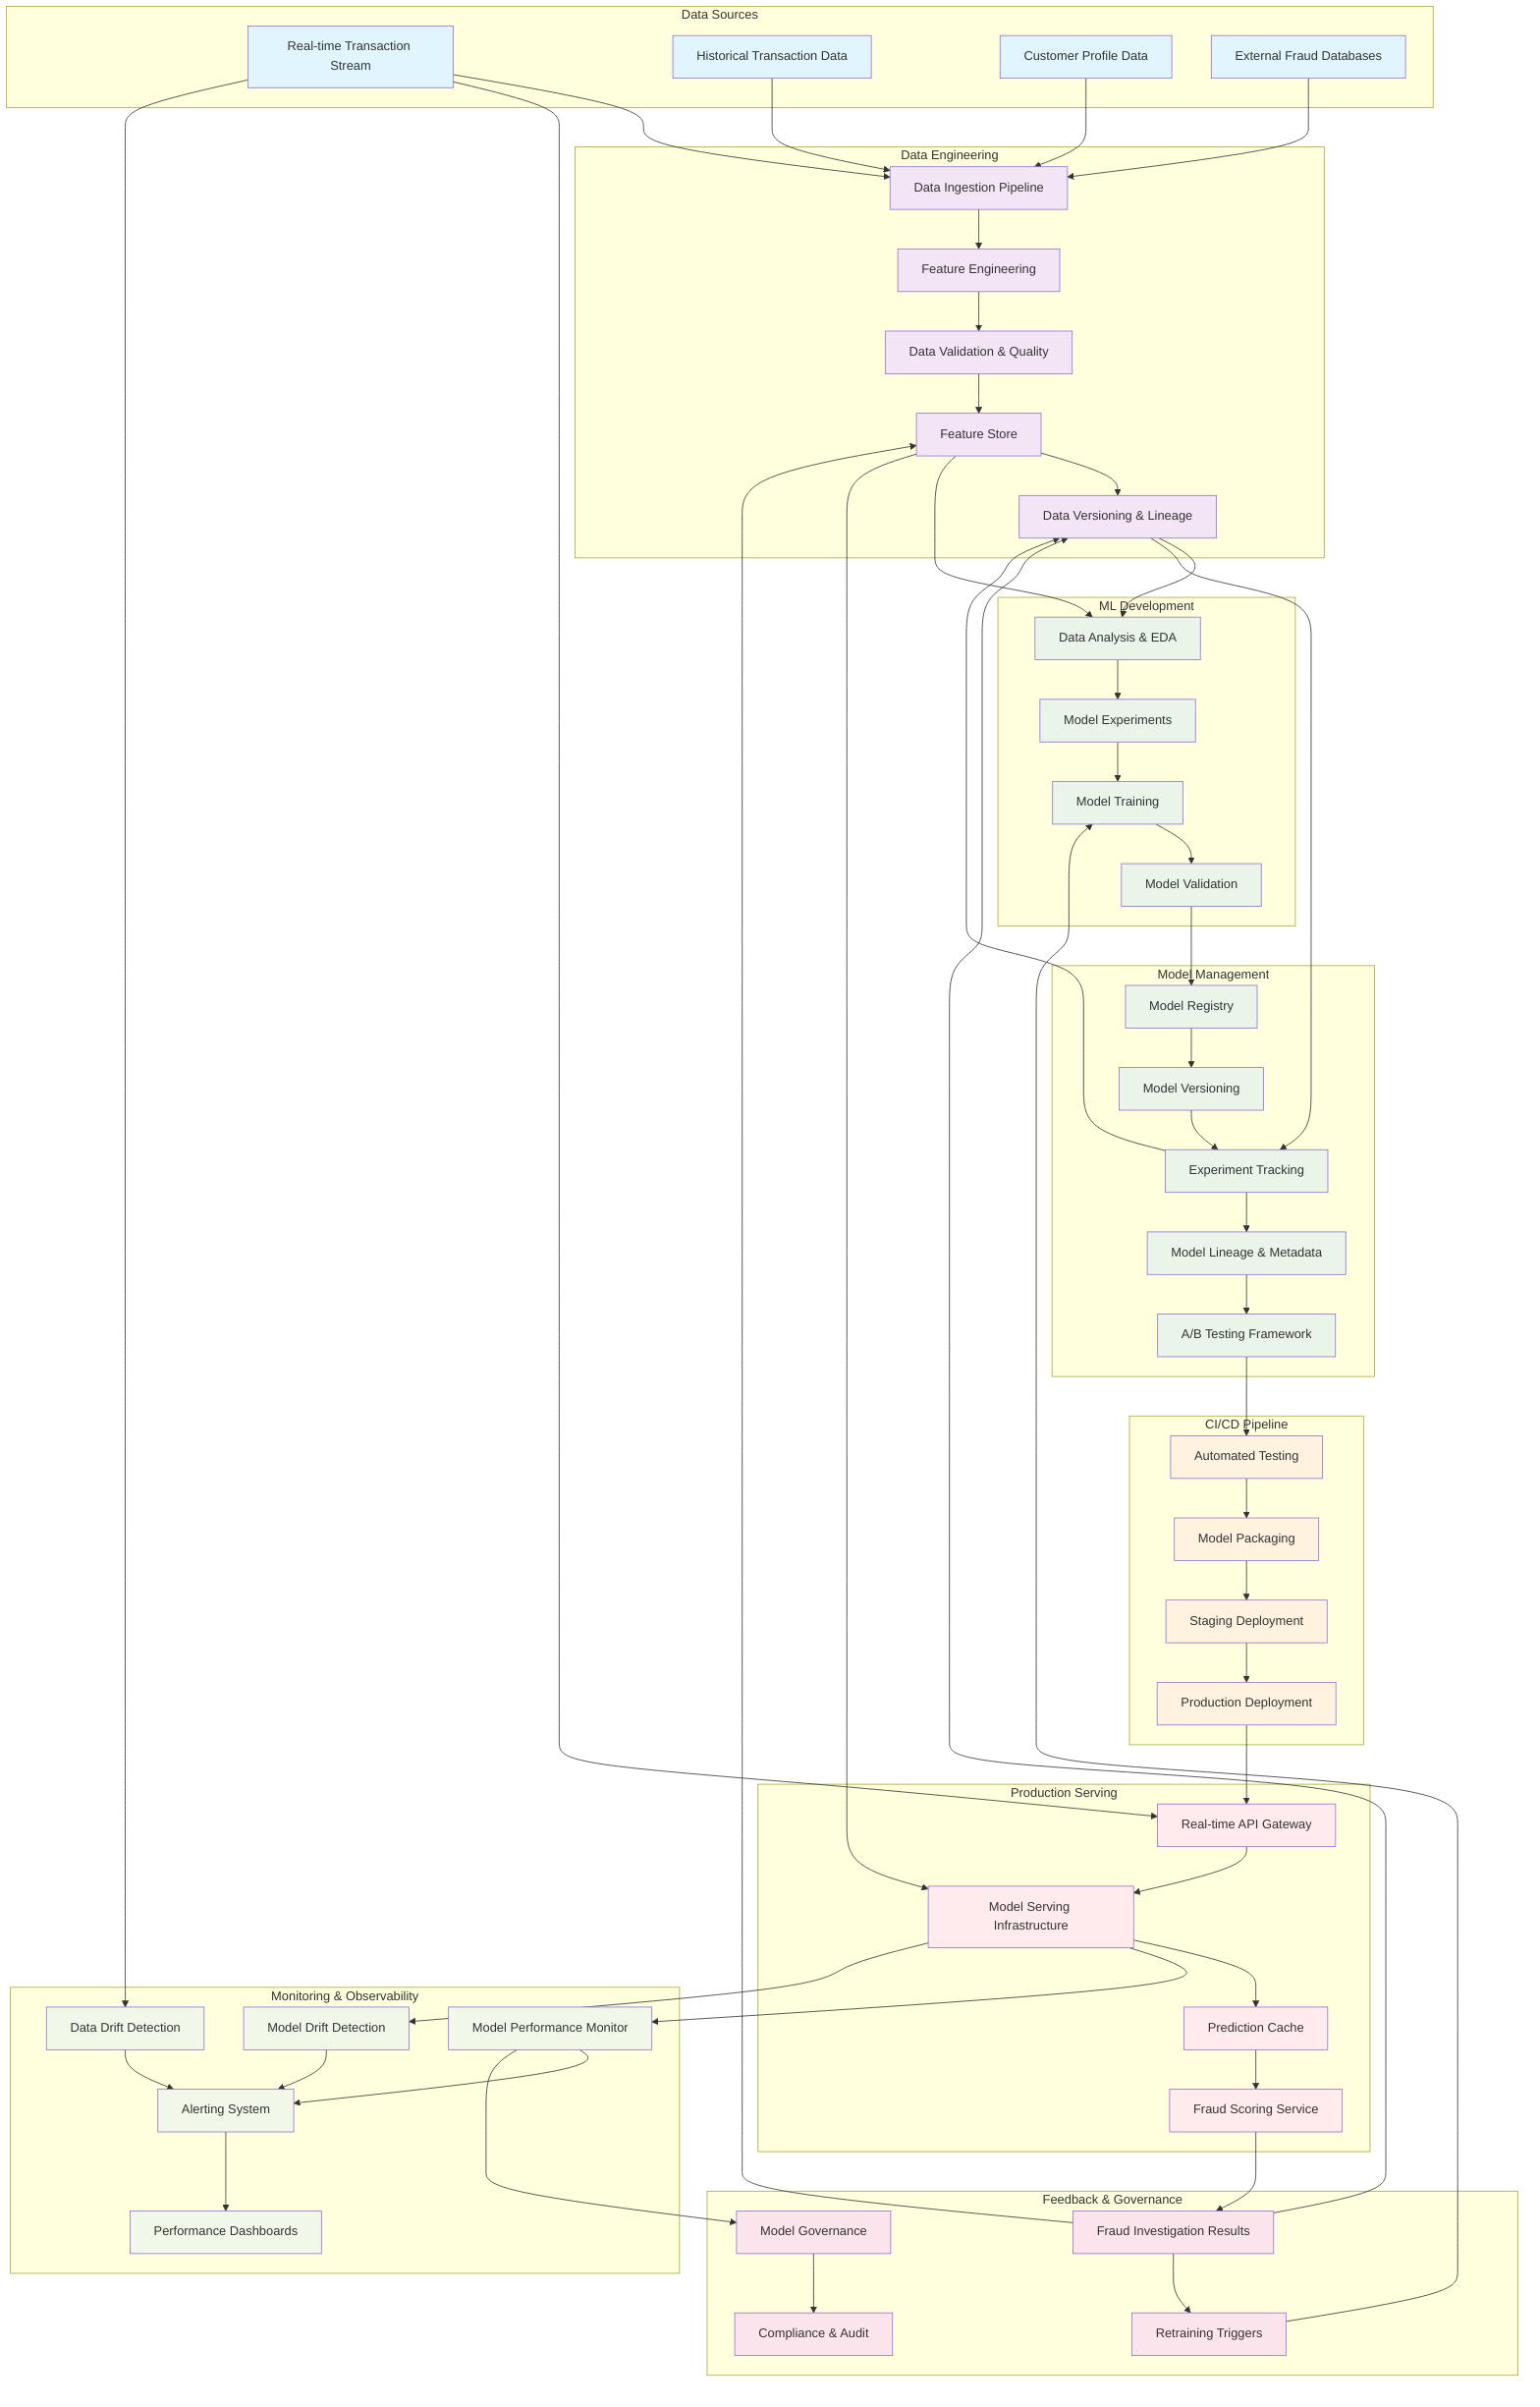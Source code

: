 graph TB
    %% Data Sources
    subgraph "Data Sources"
        A[Real-time Transaction Stream]
        B[Historical Transaction Data]
        C[Customer Profile Data]
        D[External Fraud Databases]
    end

    %% Data Engineering Layer
    subgraph "Data Engineering"
        E[Data Ingestion Pipeline]
        F[Feature Engineering]
        G[Data Validation & Quality]
        H[Feature Store]
        HH[Data Versioning & Lineage]
    end

    %% ML Development
    subgraph "ML Development"
        I[Data Analysis & EDA]
        J[Model Experiments]
        K[Model Training]
        L[Model Validation]
    end

    %% Model Registry & Versioning
    subgraph "Model Management"
        M[Model Registry]
        N[Model Versioning]
        NN[Experiment Tracking]
        O[A/B Testing Framework]
        OO[Model Lineage & Metadata]
    end

    %% Deployment Pipeline
    subgraph "CI/CD Pipeline"
        P[Automated Testing]
        Q[Model Packaging]
        R[Staging Deployment]
        S[Production Deployment]
    end

    %% Production Serving
    subgraph "Production Serving"
        T[Real-time API Gateway]
        U[Model Serving Infrastructure]
        V[Prediction Cache]
        W[Fraud Scoring Service]
    end

    %% Monitoring & Observability
    subgraph "Monitoring & Observability"
        X[Model Performance Monitor]
        Y[Data Drift Detection]
        Z[Model Drift Detection]
        AA[Alerting System]
        BB[Performance Dashboards]
    end

    %% Feedback Loop
    subgraph "Feedback & Governance"
        CC[Fraud Investigation Results]
        DD[Model Governance]
        EE[Compliance & Audit]
        FF[Retraining Triggers]
    end

    %% Data Flow Connections
    A --> E
    B --> E
    C --> E
    D --> E
    
    E --> F
    F --> G
    G --> H
    H --> HH
    
    HH --> I
    H --> I
    I --> J
    J --> K
    K --> L
    
    L --> M
    M --> N
    N --> NN
    NN --> OO
    OO --> O
    
    O --> P
    P --> Q
    Q --> R
    R --> S
    
    S --> T
    T --> U
    U --> V
    V --> W
    
    %% Real-time serving
    A --> T
    H --> U
    
    %% Monitoring connections
    U --> X
    A --> Y
    U --> Z
    X --> AA
    Y --> AA
    Z --> AA
    AA --> BB
    
    %% Feedback loops
    W --> CC
    CC --> H
    CC --> HH
    CC --> FF
    FF --> K
    
    X --> DD
    DD --> EE
    
    %% Versioning connections
    HH --> NN
    NN --> HH
    
    %% Styling
    classDef dataSource fill:#e1f5fe
    classDef processing fill:#f3e5f5
    classDef mlDev fill:#e8f5e8
    classDef deployment fill:#fff3e0
    classDef serving fill:#ffebee
    classDef monitoring fill:#f1f8e9
    classDef feedback fill:#fce4ec
    
    class A,B,C,D dataSource
    class E,F,G,H,HH processing
    class I,J,K,L,M,N,NN,O,OO mlDev
    class P,Q,R,S deployment
    class T,U,V,W serving
    class X,Y,Z,AA,BB monitoring
    class CC,DD,EE,FF feedback